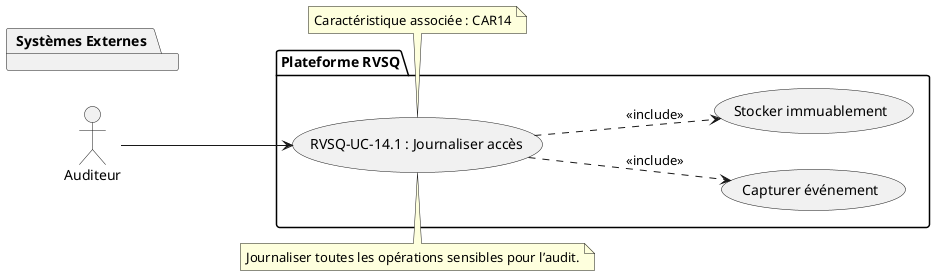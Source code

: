 @startuml RVSQ-UC-14_1_Journaliser_Acces
left to right direction
actor "Auditeur" as a1

package "Plateforme RVSQ" {
  usecase "RVSQ-UC-14.1 : Journaliser accès" as UC141
  usecase "Capturer événement" as UC141_1
  usecase "Stocker immuablement" as UC141_2
}

package "Systèmes Externes" {
  
}

a1 --> UC141

UC141 ..> UC141_1 : <<include>>
UC141 ..> UC141_2 : <<include>>

note top of UC141
Journaliser toutes les opérations sensibles pour l’audit.
end note

note bottom of UC141
Caractéristique associée : CAR14
end note
@enduml